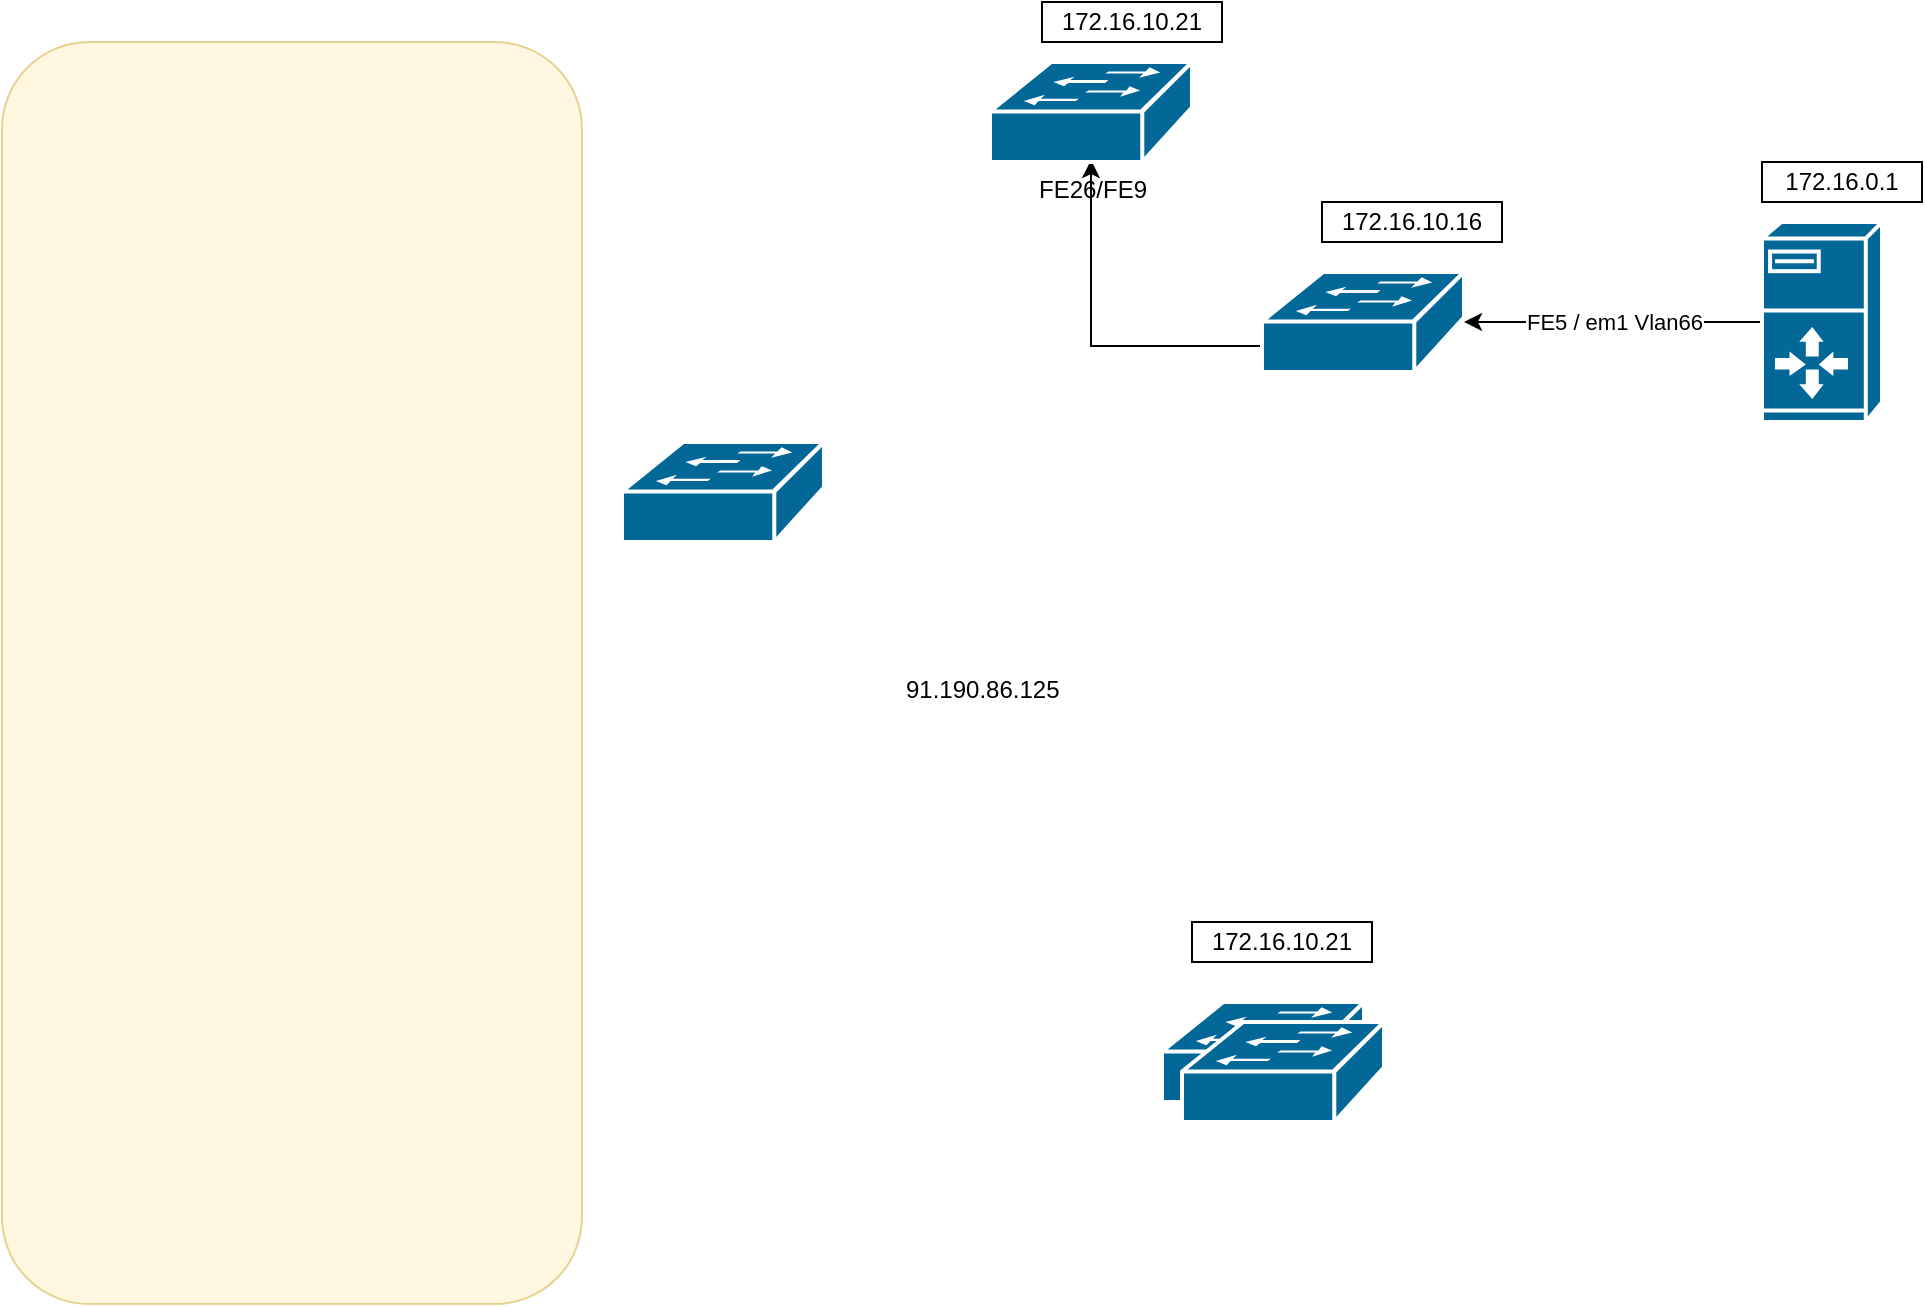 <mxfile version="16.6.3" type="github">
  <diagram id="6a731a19-8d31-9384-78a2-239565b7b9f0" name="Page-1">
    <mxGraphModel dx="1313" dy="824" grid="1" gridSize="10" guides="1" tooltips="1" connect="1" arrows="1" fold="1" page="1" pageScale="1" pageWidth="1169" pageHeight="827" background="none" math="0" shadow="0">
      <root>
        <mxCell id="0" />
        <mxCell id="1" parent="0" />
        <mxCell id="2093" value="" style="rounded=1;whiteSpace=wrap;html=1;strokeColor=#d6b656;fillColor=#fff2cc;fontSize=24;align=center;opacity=60;shadow=0;" parent="1" vertex="1">
          <mxGeometry x="40" y="70" width="290" height="631" as="geometry" />
        </mxCell>
        <mxCell id="8Si2I4dKkTKc43uvnJwz-2265" value="FE5 / em1 Vlan66" style="edgeStyle=orthogonalEdgeStyle;rounded=0;orthogonalLoop=1;jettySize=auto;html=1;" edge="1" parent="1" source="8Si2I4dKkTKc43uvnJwz-2258" target="8Si2I4dKkTKc43uvnJwz-2260">
          <mxGeometry relative="1" as="geometry">
            <Array as="points">
              <mxPoint x="840" y="210" />
              <mxPoint x="840" y="210" />
            </Array>
          </mxGeometry>
        </mxCell>
        <mxCell id="8Si2I4dKkTKc43uvnJwz-2258" value="" style="shape=mxgraph.cisco.servers.server_with_router;sketch=0;html=1;pointerEvents=1;dashed=0;fillColor=#036897;strokeColor=#ffffff;strokeWidth=2;verticalLabelPosition=bottom;verticalAlign=top;align=center;outlineConnect=0;shadow=0;" vertex="1" parent="1">
          <mxGeometry x="920" y="160" width="60" height="100" as="geometry" />
        </mxCell>
        <mxCell id="8Si2I4dKkTKc43uvnJwz-2266" style="edgeStyle=orthogonalEdgeStyle;rounded=0;orthogonalLoop=1;jettySize=auto;html=1;exitX=0.87;exitY=0.74;exitDx=0;exitDy=0;exitPerimeter=0;entryX=0.5;entryY=0.98;entryDx=0;entryDy=0;entryPerimeter=0;" edge="1" parent="1" source="8Si2I4dKkTKc43uvnJwz-2260" target="8Si2I4dKkTKc43uvnJwz-2262">
          <mxGeometry relative="1" as="geometry">
            <mxPoint x="780" y="290" as="targetPoint" />
          </mxGeometry>
        </mxCell>
        <mxCell id="8Si2I4dKkTKc43uvnJwz-2260" value="" style="shape=mxgraph.cisco.switches.workgroup_switch;sketch=0;html=1;pointerEvents=1;dashed=0;fillColor=#036897;strokeColor=#ffffff;strokeWidth=2;verticalLabelPosition=bottom;verticalAlign=top;align=center;outlineConnect=0;shadow=0;" vertex="1" parent="1">
          <mxGeometry x="670" y="185" width="101" height="50" as="geometry" />
        </mxCell>
        <UserObject label="91.190.86.125" link="91.190.86.125" id="8Si2I4dKkTKc43uvnJwz-2261">
          <mxCell style="text;whiteSpace=wrap;html=1;" vertex="1" parent="1">
            <mxGeometry x="490" y="380" width="100" height="30" as="geometry" />
          </mxCell>
        </UserObject>
        <mxCell id="8Si2I4dKkTKc43uvnJwz-2262" value="FE26/FE9&lt;br&gt;" style="shape=mxgraph.cisco.switches.workgroup_switch;sketch=0;html=1;pointerEvents=1;dashed=0;fillColor=#036897;strokeColor=#ffffff;strokeWidth=2;verticalLabelPosition=bottom;verticalAlign=top;align=center;outlineConnect=0;shadow=0;" vertex="1" parent="1">
          <mxGeometry x="534" y="80" width="101" height="50" as="geometry" />
        </mxCell>
        <mxCell id="8Si2I4dKkTKc43uvnJwz-2263" value="" style="shape=mxgraph.cisco.switches.workgroup_switch;sketch=0;html=1;pointerEvents=1;dashed=0;fillColor=#036897;strokeColor=#ffffff;strokeWidth=2;verticalLabelPosition=bottom;verticalAlign=top;align=center;outlineConnect=0;shadow=0;" vertex="1" parent="1">
          <mxGeometry x="350" y="270" width="101" height="50" as="geometry" />
        </mxCell>
        <mxCell id="8Si2I4dKkTKc43uvnJwz-2264" value="" style="shape=mxgraph.cisco.switches.workgroup_switch;sketch=0;html=1;pointerEvents=1;dashed=0;fillColor=#036897;strokeColor=#ffffff;strokeWidth=2;verticalLabelPosition=bottom;verticalAlign=top;align=center;outlineConnect=0;shadow=0;" vertex="1" parent="1">
          <mxGeometry x="620" y="550" width="101" height="50" as="geometry" />
        </mxCell>
        <mxCell id="8Si2I4dKkTKc43uvnJwz-2268" value="172.16.10.16" style="whiteSpace=wrap;html=1;shadow=0;" vertex="1" parent="1">
          <mxGeometry x="700" y="150" width="90" height="20" as="geometry" />
        </mxCell>
        <mxCell id="8Si2I4dKkTKc43uvnJwz-2270" value="172.16.0.1" style="whiteSpace=wrap;html=1;shadow=0;" vertex="1" parent="1">
          <mxGeometry x="920" y="130" width="80" height="20" as="geometry" />
        </mxCell>
        <mxCell id="8Si2I4dKkTKc43uvnJwz-2276" value="172.16.10.21" style="whiteSpace=wrap;html=1;shadow=0;" vertex="1" parent="1">
          <mxGeometry x="560" y="50" width="90" height="20" as="geometry" />
        </mxCell>
        <mxCell id="8Si2I4dKkTKc43uvnJwz-2277" value="172.16.10.21" style="whiteSpace=wrap;html=1;shadow=0;" vertex="1" parent="1">
          <mxGeometry x="635" y="510" width="90" height="20" as="geometry" />
        </mxCell>
        <mxCell id="8Si2I4dKkTKc43uvnJwz-2278" value="" style="shape=mxgraph.cisco.switches.workgroup_switch;sketch=0;html=1;pointerEvents=1;dashed=0;fillColor=#036897;strokeColor=#ffffff;strokeWidth=2;verticalLabelPosition=bottom;verticalAlign=top;align=center;outlineConnect=0;shadow=0;" vertex="1" parent="1">
          <mxGeometry x="630" y="560" width="101" height="50" as="geometry" />
        </mxCell>
      </root>
    </mxGraphModel>
  </diagram>
</mxfile>
